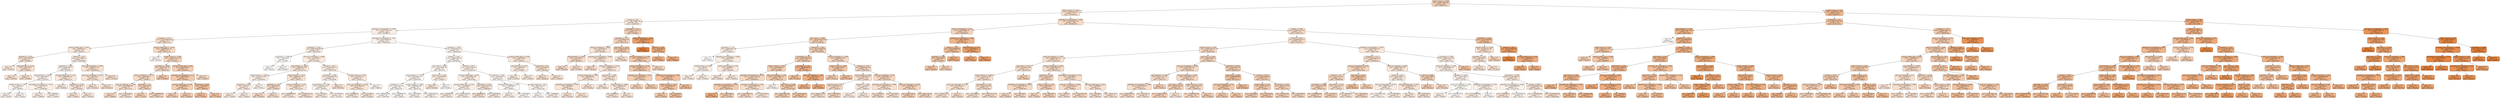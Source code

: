 digraph Tree {
node [shape=box, style="filled, rounded", color="black", fontname=helvetica] ;
edge [fontname=helvetica] ;
0 [label="median_income <= 0.444\nmse = 7648355089.636\nsamples = 787\nvalue = 209645.371", fillcolor="#f6d4bc"] ;
1 [label="median_income <= -0.712\nmse = 3742567915.001\nsamples = 577\nvalue = 175309.534", fillcolor="#f8decb"] ;
0 -> 1 [labeldistance=2.5, labelangle=45, headlabel="True"] ;
2 [label="latitude <= 1.04\nmse = 3293761699.166\nsamples = 181\nvalue = 133629.287", fillcolor="#fbeade"] ;
1 -> 2 ;
3 [label="population_per_household <= -0.082\nmse = 1520753873.438\nsamples = 160\nvalue = 121888.75", fillcolor="#fbede3"] ;
2 -> 3 ;
4 [label="longitude <= -1.34\nmse = 2110792892.562\nsamples = 33\nvalue = 168127.273", fillcolor="#f9e0ce"] ;
3 -> 4 ;
5 [label="housing_median_age <= -0.011\nmse = 634475625.0\nsamples = 16\nvalue = 140275.0", fillcolor="#fae8db"] ;
4 -> 5 ;
6 [label="longitude <= -1.355\nmse = 132937600.0\nsamples = 5\nvalue = 159380.0", fillcolor="#f9e3d2"] ;
5 -> 6 ;
7 [label="mse = 0.0\nsamples = 1\nvalue = 137500.0", fillcolor="#fae9dc"] ;
6 -> 7 ;
8 [label="total_bedrooms <= -0.274\nmse = 16567500.0\nsamples = 4\nvalue = 164850.0", fillcolor="#f9e1d0"] ;
6 -> 8 ;
9 [label="mse = 0.0\nsamples = 3\nvalue = 162500.0", fillcolor="#f9e2d1"] ;
8 -> 9 ;
10 [label="mse = 0.0\nsamples = 1\nvalue = 171900.0", fillcolor="#f8dfcd"] ;
8 -> 10 ;
11 [label="latitude <= 1.035\nmse = 621124462.81\nsamples = 11\nvalue = 131590.909", fillcolor="#fbeadf"] ;
5 -> 11 ;
12 [label="longitude <= -1.345\nmse = 342003593.75\nsamples = 8\nvalue = 120012.5", fillcolor="#fbeee4"] ;
11 -> 12 ;
13 [label="total_bedrooms <= -0.479\nmse = 90205600.0\nsamples = 5\nvalue = 107520.0", fillcolor="#fcf1ea"] ;
12 -> 13 ;
14 [label="median_income <= -1.455\nmse = 1000000.0\nsamples = 2\nvalue = 96200.0", fillcolor="#fdf5ef"] ;
13 -> 14 ;
15 [label="mse = 0.0\nsamples = 1\nvalue = 95200.0", fillcolor="#fdf5ef"] ;
14 -> 15 ;
16 [label="mse = 0.0\nsamples = 1\nvalue = 97200.0", fillcolor="#fdf4ee"] ;
14 -> 16 ;
17 [label="population_per_household <= -0.126\nmse = 7295555.556\nsamples = 3\nvalue = 115066.667", fillcolor="#fcefe6"] ;
13 -> 17 ;
18 [label="mse = 0.0\nsamples = 1\nvalue = 118800.0", fillcolor="#fceee5"] ;
17 -> 18 ;
19 [label="mse = 490000.0\nsamples = 2\nvalue = 113200.0", fillcolor="#fcf0e7"] ;
17 -> 19 ;
20 [label="housing_median_age <= 1.141\nmse = 68055555.556\nsamples = 3\nvalue = 140833.333", fillcolor="#fae8db"] ;
12 -> 20 ;
21 [label="mse = 0.0\nsamples = 1\nvalue = 130000.0", fillcolor="#fbebe0"] ;
20 -> 21 ;
22 [label="population <= -0.758\nmse = 14062500.0\nsamples = 2\nvalue = 146250.0", fillcolor="#fae6d8"] ;
20 -> 22 ;
23 [label="mse = 0.0\nsamples = 1\nvalue = 150000.0", fillcolor="#fae5d7"] ;
22 -> 23 ;
24 [label="mse = 0.0\nsamples = 1\nvalue = 142500.0", fillcolor="#fae7da"] ;
22 -> 24 ;
25 [label="rooms_per_household <= -0.046\nmse = 54642222.222\nsamples = 3\nvalue = 162466.667", fillcolor="#f9e2d1"] ;
11 -> 25 ;
26 [label="rooms_per_household <= -0.513\nmse = 3422500.0\nsamples = 2\nvalue = 157350.0", fillcolor="#f9e3d3"] ;
25 -> 26 ;
27 [label="mse = 0.0\nsamples = 1\nvalue = 155500.0", fillcolor="#f9e4d4"] ;
26 -> 27 ;
28 [label="mse = 0.0\nsamples = 1\nvalue = 159200.0", fillcolor="#f9e3d2"] ;
26 -> 28 ;
29 [label="mse = 0.0\nsamples = 1\nvalue = 172700.0", fillcolor="#f8dfcc"] ;
25 -> 29 ;
30 [label="housing_median_age <= -0.725\nmse = 2082982422.145\nsamples = 17\nvalue = 194341.176", fillcolor="#f7d9c3"] ;
4 -> 30 ;
31 [label="mse = 0.0\nsamples = 1\nvalue = 83300.0", fillcolor="#fef8f5"] ;
30 -> 31 ;
32 [label="median_income <= -0.768\nmse = 1394370273.438\nsamples = 16\nvalue = 201281.25", fillcolor="#f7d7bf"] ;
30 -> 32 ;
33 [label="population <= -0.069\nmse = 829995041.322\nsamples = 11\nvalue = 185436.364", fillcolor="#f8dbc7"] ;
32 -> 33 ;
34 [label="rooms_per_bedroom <= -0.711\nmse = 454463600.0\nsamples = 10\nvalue = 178980.0", fillcolor="#f8ddc9"] ;
33 -> 34 ;
35 [label="rooms_per_bedroom <= -1.783\nmse = 252218888.889\nsamples = 6\nvalue = 165733.333", fillcolor="#f9e1cf"] ;
34 -> 35 ;
36 [label="mse = 0.0\nsamples = 1\nvalue = 193800.0", fillcolor="#f7d9c3"] ;
35 -> 36 ;
37 [label="mse = 113605600.0\nsamples = 5\nvalue = 160120.0", fillcolor="#f9e2d2"] ;
35 -> 37 ;
38 [label="longitude <= -1.31\nmse = 99802500.0\nsamples = 4\nvalue = 198850.0", fillcolor="#f7d7c1"] ;
34 -> 38 ;
39 [label="mse = 0.0\nsamples = 1\nvalue = 211500.0", fillcolor="#f6d4bb"] ;
38 -> 39 ;
40 [label="mse = 61948888.889\nsamples = 3\nvalue = 194633.333", fillcolor="#f7d8c2"] ;
38 -> 40 ;
41 [label="mse = 0.0\nsamples = 1\nvalue = 250000.0", fillcolor="#f4c9aa"] ;
33 -> 41 ;
42 [label="housing_median_age <= 0.982\nmse = 868530400.0\nsamples = 5\nvalue = 236140.0", fillcolor="#f5cdb0"] ;
32 -> 42 ;
43 [label="population_per_household <= -0.13\nmse = 446082500.0\nsamples = 4\nvalue = 247450.0", fillcolor="#f4c9ab"] ;
42 -> 43 ;
44 [label="housing_median_age <= 0.387\nmse = 100000000.0\nsamples = 2\nvalue = 228500.0", fillcolor="#f5cfb3"] ;
43 -> 44 ;
45 [label="mse = 0.0\nsamples = 1\nvalue = 218500.0", fillcolor="#f6d2b8"] ;
44 -> 45 ;
46 [label="mse = 0.0\nsamples = 1\nvalue = 238500.0", fillcolor="#f4ccaf"] ;
44 -> 46 ;
47 [label="households <= 0.508\nmse = 73960000.0\nsamples = 2\nvalue = 266400.0", fillcolor="#f3c4a2"] ;
43 -> 47 ;
48 [label="mse = 0.0\nsamples = 1\nvalue = 275000.0", fillcolor="#f2c19e"] ;
47 -> 48 ;
49 [label="mse = 0.0\nsamples = 1\nvalue = 257800.0", fillcolor="#f3c6a6"] ;
47 -> 49 ;
50 [label="mse = 0.0\nsamples = 1\nvalue = 190900.0", fillcolor="#f7dac4"] ;
42 -> 50 ;
51 [label="population_per_household <= -0.04\nmse = 667539246.078\nsamples = 127\nvalue = 109874.016", fillcolor="#fcf1e9"] ;
3 -> 51 ;
52 [label="longitude <= -1.355\nmse = 840579108.997\nsamples = 34\nvalue = 129102.941", fillcolor="#fbebe0"] ;
51 -> 52 ;
53 [label="households <= -0.863\nmse = 71402500.0\nsamples = 2\nvalue = 75950.0", fillcolor="#fefaf8"] ;
52 -> 53 ;
54 [label="mse = 0.0\nsamples = 1\nvalue = 67500.0", fillcolor="#fffdfc"] ;
53 -> 54 ;
55 [label="mse = 0.0\nsamples = 1\nvalue = 84400.0", fillcolor="#fef8f4"] ;
53 -> 55 ;
56 [label="rooms_per_household <= -0.468\nmse = 701039375.0\nsamples = 32\nvalue = 132425.0", fillcolor="#fbeade"] ;
52 -> 56 ;
57 [label="total_bedrooms <= -0.827\nmse = 592943801.653\nsamples = 11\nvalue = 147372.727", fillcolor="#fae6d8"] ;
56 -> 57 ;
58 [label="median_income <= -0.944\nmse = 182195555.556\nsamples = 3\nvalue = 116266.667", fillcolor="#fcefe6"] ;
57 -> 58 ;
59 [label="population <= -0.953\nmse = 640000.0\nsamples = 2\nvalue = 125800.0", fillcolor="#fbece1"] ;
58 -> 59 ;
60 [label="mse = 0.0\nsamples = 1\nvalue = 125000.0", fillcolor="#fbece2"] ;
59 -> 60 ;
61 [label="mse = 0.0\nsamples = 1\nvalue = 126600.0", fillcolor="#fbece1"] ;
59 -> 61 ;
62 [label="mse = 0.0\nsamples = 1\nvalue = 97200.0", fillcolor="#fdf4ee"] ;
58 -> 62 ;
63 [label="median_income <= -1.179\nmse = 248062343.75\nsamples = 8\nvalue = 159037.5", fillcolor="#f9e3d2"] ;
57 -> 63 ;
64 [label="longitude <= -1.34\nmse = 64802500.0\nsamples = 2\nvalue = 179450.0", fillcolor="#f8ddc9"] ;
63 -> 64 ;
65 [label="mse = 0.0\nsamples = 1\nvalue = 187500.0", fillcolor="#f7dac6"] ;
64 -> 65 ;
66 [label="mse = 0.0\nsamples = 1\nvalue = 171400.0", fillcolor="#f8dfcd"] ;
64 -> 66 ;
67 [label="rooms_per_bedroom <= -0.87\nmse = 123962222.222\nsamples = 6\nvalue = 152233.333", fillcolor="#fae5d5"] ;
63 -> 67 ;
68 [label="mse = 38886666.667\nsamples = 3\nvalue = 143100.0", fillcolor="#fae7da"] ;
67 -> 68 ;
69 [label="mse = 42202222.222\nsamples = 3\nvalue = 161366.667", fillcolor="#f9e2d1"] ;
67 -> 69 ;
70 [label="latitude <= 1.035\nmse = 579318548.753\nsamples = 21\nvalue = 124595.238", fillcolor="#fbede2"] ;
56 -> 70 ;
71 [label="longitude <= -1.285\nmse = 435600946.746\nsamples = 13\nvalue = 114453.846", fillcolor="#fcefe6"] ;
70 -> 71 ;
72 [label="total_bedrooms <= -0.788\nmse = 219780833.333\nsamples = 12\nvalue = 110050.0", fillcolor="#fcf1e8"] ;
71 -> 72 ;
73 [label="mse = 122500.0\nsamples = 2\nvalue = 131650.0", fillcolor="#fbeadf"] ;
72 -> 73 ;
74 [label="mse = 151738100.0\nsamples = 10\nvalue = 105730.0", fillcolor="#fcf2ea"] ;
72 -> 74 ;
75 [label="mse = 0.0\nsamples = 1\nvalue = 167300.0", fillcolor="#f9e0cf"] ;
71 -> 75 ;
76 [label="median_income <= -0.795\nmse = 374149375.0\nsamples = 8\nvalue = 141075.0", fillcolor="#fae8db"] ;
70 -> 76 ;
77 [label="rooms_per_household <= -0.394\nmse = 62713469.388\nsamples = 7\nvalue = 147828.571", fillcolor="#fae6d7"] ;
76 -> 77 ;
78 [label="mse = 22090000.0\nsamples = 2\nvalue = 137600.0", fillcolor="#fae9dc"] ;
77 -> 78 ;
79 [label="mse = 20373600.0\nsamples = 5\nvalue = 151920.0", fillcolor="#fae5d6"] ;
77 -> 79 ;
80 [label="mse = 0.0\nsamples = 1\nvalue = 93800.0", fillcolor="#fdf5f0"] ;
76 -> 80 ;
81 [label="longitude <= -1.282\nmse = 419679454.272\nsamples = 93\nvalue = 102844.086", fillcolor="#fcf3ec"] ;
51 -> 81 ;
82 [label="latitude <= 1.003\nmse = 329809748.769\nsamples = 89\nvalue = 100762.921", fillcolor="#fdf3ed"] ;
81 -> 82 ;
83 [label="total_rooms <= 0.058\nmse = 150120298.778\nsamples = 47\nvalue = 91427.66", fillcolor="#fdf6f1"] ;
82 -> 83 ;
84 [label="total_bedrooms <= -0.524\nmse = 62256869.136\nsamples = 45\nvalue = 90204.444", fillcolor="#fdf6f1"] ;
83 -> 84 ;
85 [label="longitude <= -1.3\nmse = 57542544.379\nsamples = 26\nvalue = 86976.923", fillcolor="#fdf7f3"] ;
84 -> 85 ;
86 [label="mse = 38969413.58\nsamples = 18\nvalue = 83994.444", fillcolor="#fef8f4"] ;
85 -> 86 ;
87 [label="mse = 34286093.75\nsamples = 8\nvalue = 93687.5", fillcolor="#fdf5f0"] ;
85 -> 87 ;
88 [label="median_income <= -0.958\nmse = 34946925.208\nsamples = 19\nvalue = 94621.053", fillcolor="#fdf5ef"] ;
84 -> 88 ;
89 [label="mse = 23022500.0\nsamples = 10\nvalue = 90850.0", fillcolor="#fdf6f1"] ;
88 -> 89 ;
90 [label="mse = 14838765.432\nsamples = 9\nvalue = 98811.111", fillcolor="#fdf4ee"] ;
88 -> 90 ;
91 [label="total_rooms <= 0.362\nmse = 1335902500.0\nsamples = 2\nvalue = 118950.0", fillcolor="#fceee4"] ;
83 -> 91 ;
92 [label="mse = 0.0\nsamples = 1\nvalue = 155500.0", fillcolor="#f9e4d4"] ;
91 -> 92 ;
93 [label="mse = 0.0\nsamples = 1\nvalue = 82400.0", fillcolor="#fef9f5"] ;
91 -> 93 ;
94 [label="latitude <= 1.017\nmse = 324237528.345\nsamples = 42\nvalue = 111209.524", fillcolor="#fcf0e8"] ;
82 -> 94 ;
95 [label="housing_median_age <= 1.816\nmse = 243729408.284\nsamples = 26\nvalue = 119253.846", fillcolor="#fbeee4"] ;
94 -> 95 ;
96 [label="housing_median_age <= 0.744\nmse = 111284100.0\nsamples = 20\nvalue = 113370.0", fillcolor="#fcf0e7"] ;
95 -> 96 ;
97 [label="mse = 32006875.0\nsamples = 4\nvalue = 124225.0", fillcolor="#fbede2"] ;
96 -> 97 ;
98 [label="mse = 94281210.938\nsamples = 16\nvalue = 110656.25", fillcolor="#fcf0e8"] ;
96 -> 98 ;
99 [label="population <= -0.472\nmse = 185152222.222\nsamples = 6\nvalue = 138866.667", fillcolor="#fae8dc"] ;
95 -> 99 ;
100 [label="mse = 60840000.0\nsamples = 2\nvalue = 154700.0", fillcolor="#f9e4d4"] ;
99 -> 100 ;
101 [label="mse = 59287500.0\nsamples = 4\nvalue = 130950.0", fillcolor="#fbebdf"] ;
99 -> 101 ;
102 [label="longitude <= -1.355\nmse = 179029843.75\nsamples = 16\nvalue = 98137.5", fillcolor="#fdf4ee"] ;
94 -> 102 ;
103 [label="housing_median_age <= -0.328\nmse = 177844000.0\nsamples = 5\nvalue = 86900.0", fillcolor="#fdf7f3"] ;
102 -> 103 ;
104 [label="mse = 0.0\nsamples = 1\nvalue = 112500.0", fillcolor="#fcf0e7"] ;
103 -> 104 ;
105 [label="mse = 17505000.0\nsamples = 4\nvalue = 80500.0", fillcolor="#fef9f6"] ;
103 -> 105 ;
106 [label="median_income <= -1.531\nmse = 96077024.793\nsamples = 11\nvalue = 103245.455", fillcolor="#fcf3ec"] ;
102 -> 106 ;
107 [label="mse = 0.0\nsamples = 1\nvalue = 85300.0", fillcolor="#fef8f4"] ;
106 -> 107 ;
108 [label="mse = 70260400.0\nsamples = 10\nvalue = 105040.0", fillcolor="#fcf2eb"] ;
106 -> 108 ;
109 [label="housing_median_age <= -0.169\nmse = 178672500.0\nsamples = 4\nvalue = 149150.0", fillcolor="#fae5d7"] ;
81 -> 109 ;
110 [label="total_bedrooms <= 0.554\nmse = 1690000.0\nsamples = 2\nvalue = 136200.0", fillcolor="#fae9dd"] ;
109 -> 110 ;
111 [label="mse = 0.0\nsamples = 1\nvalue = 137500.0", fillcolor="#fae9dc"] ;
110 -> 111 ;
112 [label="mse = 0.0\nsamples = 1\nvalue = 134900.0", fillcolor="#fbeadd"] ;
110 -> 112 ;
113 [label="longitude <= -1.25\nmse = 20250000.0\nsamples = 2\nvalue = 162100.0", fillcolor="#f9e2d1"] ;
109 -> 113 ;
114 [label="mse = 0.0\nsamples = 1\nvalue = 166600.0", fillcolor="#f9e0cf"] ;
113 -> 114 ;
115 [label="mse = 0.0\nsamples = 1\nvalue = 157600.0", fillcolor="#f9e3d3"] ;
113 -> 115 ;
116 [label="longitude <= -1.34\nmse = 7750572677.143\nsamples = 21\nvalue = 223081.0", fillcolor="#f5d0b6"] ;
2 -> 116 ;
117 [label="longitude <= -1.35\nmse = 2341968672.84\nsamples = 18\nvalue = 194327.778", fillcolor="#f7d9c3"] ;
116 -> 117 ;
118 [label="rooms_per_bedroom <= -0.959\nmse = 250544000.0\nsamples = 10\nvalue = 158500.0", fillcolor="#f9e3d3"] ;
117 -> 118 ;
119 [label="total_bedrooms <= -0.453\nmse = 47610000.0\nsamples = 2\nvalue = 180600.0", fillcolor="#f8dcc9"] ;
118 -> 119 ;
120 [label="mse = 0.0\nsamples = 1\nvalue = 187500.0", fillcolor="#f7dac6"] ;
119 -> 120 ;
121 [label="mse = 0.0\nsamples = 1\nvalue = 173700.0", fillcolor="#f8decc"] ;
119 -> 121 ;
122 [label="population_per_household <= -0.099\nmse = 148649375.0\nsamples = 8\nvalue = 152975.0", fillcolor="#fae4d5"] ;
118 -> 122 ;
123 [label="mse = 0.0\nsamples = 1\nvalue = 182300.0", fillcolor="#f8dcc8"] ;
122 -> 123 ;
124 [label="rooms_per_bedroom <= -0.716\nmse = 29484081.633\nsamples = 7\nvalue = 148785.714", fillcolor="#fae6d7"] ;
122 -> 124 ;
125 [label="housing_median_age <= 1.776\nmse = 6906666.667\nsamples = 3\nvalue = 153500.0", fillcolor="#f9e4d5"] ;
124 -> 125 ;
126 [label="population_per_household <= -0.077\nmse = 1690000.0\nsamples = 2\nvalue = 151800.0", fillcolor="#fae5d6"] ;
125 -> 126 ;
127 [label="mse = 0.0\nsamples = 1\nvalue = 153100.0", fillcolor="#f9e4d5"] ;
126 -> 127 ;
128 [label="mse = 0.0\nsamples = 1\nvalue = 150500.0", fillcolor="#fae5d6"] ;
126 -> 128 ;
129 [label="mse = 0.0\nsamples = 1\nvalue = 156900.0", fillcolor="#f9e3d3"] ;
125 -> 129 ;
130 [label="population <= -1.065\nmse = 17247500.0\nsamples = 4\nvalue = 145250.0", fillcolor="#fae7d9"] ;
124 -> 130 ;
131 [label="mse = 0.0\nsamples = 1\nvalue = 138800.0", fillcolor="#fae8dc"] ;
130 -> 131 ;
132 [label="median_income <= -0.882\nmse = 4506666.667\nsamples = 3\nvalue = 147400.0", fillcolor="#fae6d8"] ;
130 -> 132 ;
133 [label="mse = 1690000.0\nsamples = 2\nvalue = 148700.0", fillcolor="#fae6d7"] ;
132 -> 133 ;
134 [label="mse = 0.0\nsamples = 1\nvalue = 144800.0", fillcolor="#fae7d9"] ;
132 -> 134 ;
135 [label="total_rooms <= -0.623\nmse = 1346041093.75\nsamples = 8\nvalue = 239112.5", fillcolor="#f4ccae"] ;
117 -> 135 ;
136 [label="mse = 0.0\nsamples = 1\nvalue = 175000.0", fillcolor="#f8decb"] ;
135 -> 136 ;
137 [label="rooms_per_bedroom <= -1.142\nmse = 867244897.959\nsamples = 7\nvalue = 248271.429", fillcolor="#f4c9aa"] ;
135 -> 137 ;
138 [label="rooms_per_bedroom <= -1.752\nmse = 524284722.222\nsamples = 6\nvalue = 256616.667", fillcolor="#f3c7a7"] ;
137 -> 138 ;
139 [label="population_per_household <= -0.127\nmse = 156250000.0\nsamples = 2\nvalue = 229200.0", fillcolor="#f5cfb3"] ;
138 -> 139 ;
140 [label="mse = 0.0\nsamples = 1\nvalue = 216700.0", fillcolor="#f6d2b8"] ;
139 -> 140 ;
141 [label="mse = 0.0\nsamples = 1\nvalue = 241700.0", fillcolor="#f4cbad"] ;
139 -> 141 ;
142 [label="population_per_household <= -0.085\nmse = 144546875.0\nsamples = 4\nvalue = 270325.0", fillcolor="#f3c3a0"] ;
138 -> 142 ;
143 [label="median_income <= -1.141\nmse = 61626666.667\nsamples = 3\nvalue = 264600.0", fillcolor="#f3c4a3"] ;
142 -> 143 ;
144 [label="mse = 0.0\nsamples = 1\nvalue = 253600.0", fillcolor="#f4c8a8"] ;
143 -> 144 ;
145 [label="mse = 1690000.0\nsamples = 2\nvalue = 270100.0", fillcolor="#f3c3a0"] ;
143 -> 145 ;
146 [label="mse = 0.0\nsamples = 1\nvalue = 287500.0", fillcolor="#f2be99"] ;
142 -> 146 ;
147 [label="mse = 0.0\nsamples = 1\nvalue = 198200.0", fillcolor="#f7d7c1"] ;
137 -> 147 ;
148 [label="rooms_per_bedroom <= -2.036\nmse = 5478789600.222\nsamples = 3\nvalue = 395600.333", fillcolor="#eb9f68"] ;
116 -> 148 ;
149 [label="mse = 0.0\nsamples = 1\nvalue = 500001.0", fillcolor="#e58139"] ;
148 -> 149 ;
150 [label="latitude <= 1.045\nmse = 43560000.0\nsamples = 2\nvalue = 343400.0", fillcolor="#eeae7f"] ;
148 -> 150 ;
151 [label="mse = 0.0\nsamples = 1\nvalue = 336800.0", fillcolor="#efb082"] ;
150 -> 151 ;
152 [label="mse = 0.0\nsamples = 1\nvalue = 350000.0", fillcolor="#eeac7d"] ;
150 -> 152 ;
153 [label="population_per_household <= -0.059\nmse = 2790727493.814\nsamples = 396\nvalue = 194360.354", fillcolor="#f7d9c3"] ;
1 -> 153 ;
154 [label="rooms_per_household <= 0.236\nmse = 2455368969.133\nsamples = 179\nvalue = 216094.972", fillcolor="#f6d2b9"] ;
153 -> 154 ;
155 [label="total_rooms <= -0.898\nmse = 2061459618.179\nsamples = 174\nvalue = 213080.46", fillcolor="#f6d3ba"] ;
154 -> 155 ;
156 [label="population <= -1.12\nmse = 909904000.0\nsamples = 5\nvalue = 116800.0", fillcolor="#fcefe5"] ;
155 -> 156 ;
157 [label="mse = 0.0\nsamples = 1\nvalue = 60000.0", fillcolor="#ffffff"] ;
156 -> 157 ;
158 [label="population_per_household <= -0.085\nmse = 129180000.0\nsamples = 4\nvalue = 131000.0", fillcolor="#fbebdf"] ;
156 -> 158 ;
159 [label="median_income <= -0.598\nmse = 90000.0\nsamples = 2\nvalue = 119700.0", fillcolor="#fbeee4"] ;
158 -> 159 ;
160 [label="mse = 0.0\nsamples = 1\nvalue = 120000.0", fillcolor="#fbeee4"] ;
159 -> 160 ;
161 [label="mse = 0.0\nsamples = 1\nvalue = 119400.0", fillcolor="#fbeee4"] ;
159 -> 161 ;
162 [label="housing_median_age <= 1.776\nmse = 2890000.0\nsamples = 2\nvalue = 142300.0", fillcolor="#fae7da"] ;
158 -> 162 ;
163 [label="mse = 0.0\nsamples = 1\nvalue = 140600.0", fillcolor="#fae8db"] ;
162 -> 163 ;
164 [label="mse = 0.0\nsamples = 1\nvalue = 144000.0", fillcolor="#fae7d9"] ;
162 -> 164 ;
165 [label="longitude <= -1.305\nmse = 1813156969.994\nsamples = 169\nvalue = 215928.994", fillcolor="#f6d2b9"] ;
155 -> 165 ;
166 [label="households <= 2.35\nmse = 1944548803.846\nsamples = 103\nvalue = 228860.194", fillcolor="#f5cfb3"] ;
165 -> 166 ;
167 [label="median_income <= -0.502\nmse = 1704909584.0\nsamples = 100\nvalue = 226096.0", fillcolor="#f5cfb4"] ;
166 -> 167 ;
168 [label="population_per_household <= -0.109\nmse = 2316001734.694\nsamples = 28\nvalue = 200942.857", fillcolor="#f7d7c0"] ;
167 -> 168 ;
169 [label="population_per_household <= -0.141\nmse = 1940334214.876\nsamples = 11\nvalue = 238418.182", fillcolor="#f4ccaf"] ;
168 -> 169 ;
170 [label="mse = 0.0\nsamples = 1\nvalue = 350000.0", fillcolor="#eeac7d"] ;
169 -> 170 ;
171 [label="mse = 764812400.0\nsamples = 10\nvalue = 227260.0", fillcolor="#f5cfb4"] ;
169 -> 171 ;
172 [label="population_per_household <= -0.07\nmse = 1062349965.398\nsamples = 17\nvalue = 176694.118", fillcolor="#f8deca"] ;
168 -> 172 ;
173 [label="mse = 655870208.333\nsamples = 12\nvalue = 189725.0", fillcolor="#f7dac5"] ;
172 -> 173 ;
174 [label="mse = 652301600.0\nsamples = 5\nvalue = 145420.0", fillcolor="#fae7d9"] ;
172 -> 174 ;
175 [label="rooms_per_bedroom <= -1.49\nmse = 1125537006.173\nsamples = 72\nvalue = 235877.778", fillcolor="#f5cdb0"] ;
167 -> 175 ;
176 [label="mse = 0.0\nsamples = 1\nvalue = 100000.0", fillcolor="#fdf4ed"] ;
175 -> 176 ;
177 [label="total_rooms <= -0.286\nmse = 877688097.6\nsamples = 71\nvalue = 237791.549", fillcolor="#f4ccaf"] ;
175 -> 177 ;
178 [label="mse = 884237955.556\nsamples = 30\nvalue = 222993.333", fillcolor="#f5d0b6"] ;
177 -> 178 ;
179 [label="mse = 595416204.64\nsamples = 41\nvalue = 248619.512", fillcolor="#f4c9aa"] ;
177 -> 179 ;
180 [label="population <= 1.06\nmse = 1188086666.667\nsamples = 3\nvalue = 321000.0", fillcolor="#f0b48a"] ;
166 -> 180 ;
181 [label="mse = 0.0\nsamples = 1\nvalue = 273400.0", fillcolor="#f2c29f"] ;
180 -> 181 ;
182 [label="rooms_per_bedroom <= -1.048\nmse = 82810000.0\nsamples = 2\nvalue = 344800.0", fillcolor="#eead7f"] ;
180 -> 182 ;
183 [label="mse = 0.0\nsamples = 1\nvalue = 335700.0", fillcolor="#efb083"] ;
182 -> 183 ;
184 [label="mse = 0.0\nsamples = 1\nvalue = 353900.0", fillcolor="#eeab7b"] ;
182 -> 184 ;
185 [label="rooms_per_bedroom <= -1.446\nmse = 939894921.947\nsamples = 66\nvalue = 195748.485", fillcolor="#f7d8c2"] ;
165 -> 185 ;
186 [label="median_income <= -0.388\nmse = 285610000.0\nsamples = 2\nvalue = 254400.0", fillcolor="#f4c7a8"] ;
185 -> 186 ;
187 [label="mse = 0.0\nsamples = 1\nvalue = 237500.0", fillcolor="#f5ccaf"] ;
186 -> 187 ;
188 [label="mse = 0.0\nsamples = 1\nvalue = 271300.0", fillcolor="#f3c2a0"] ;
186 -> 188 ;
189 [label="longitude <= -1.29\nmse = 849481943.359\nsamples = 64\nvalue = 193915.625", fillcolor="#f7d9c3"] ;
185 -> 189 ;
190 [label="total_bedrooms <= 0.069\nmse = 478976000.0\nsamples = 10\nvalue = 172100.0", fillcolor="#f8dfcd"] ;
189 -> 190 ;
191 [label="median_income <= 0.0\nmse = 200139375.0\nsamples = 8\nvalue = 181025.0", fillcolor="#f8dcc9"] ;
190 -> 191 ;
192 [label="mse = 69664722.222\nsamples = 6\nvalue = 174083.333", fillcolor="#f8decc"] ;
191 -> 192 ;
193 [label="mse = 13322500.0\nsamples = 2\nvalue = 201850.0", fillcolor="#f7d6bf"] ;
191 -> 193 ;
194 [label="longitude <= -1.295\nmse = 1210000.0\nsamples = 2\nvalue = 136400.0", fillcolor="#fae9dd"] ;
190 -> 194 ;
195 [label="mse = 0.0\nsamples = 1\nvalue = 135300.0", fillcolor="#fbe9dd"] ;
194 -> 195 ;
196 [label="mse = 0.0\nsamples = 1\nvalue = 137500.0", fillcolor="#fae9dc"] ;
194 -> 196 ;
197 [label="rooms_per_household <= -0.56\nmse = 813639506.173\nsamples = 54\nvalue = 197955.556", fillcolor="#f7d7c1"] ;
189 -> 197 ;
198 [label="population_per_household <= -0.099\nmse = 104624722.222\nsamples = 6\nvalue = 167016.667", fillcolor="#f9e0cf"] ;
197 -> 198 ;
199 [label="mse = 2722500.0\nsamples = 2\nvalue = 180050.0", fillcolor="#f8ddc9"] ;
198 -> 199 ;
200 [label="mse = 28175000.0\nsamples = 4\nvalue = 160500.0", fillcolor="#f9e2d2"] ;
198 -> 200 ;
201 [label="rooms_per_household <= -0.468\nmse = 767658016.493\nsamples = 48\nvalue = 201822.917", fillcolor="#f7d6bf"] ;
197 -> 201 ;
202 [label="mse = 962257500.0\nsamples = 8\nvalue = 224600.0", fillcolor="#f5d0b5"] ;
201 -> 202 ;
203 [label="mse = 604227193.75\nsamples = 40\nvalue = 197267.5", fillcolor="#f7d8c1"] ;
201 -> 203 ;
204 [label="population_per_household <= -0.066\nmse = 4842112000.0\nsamples = 5\nvalue = 321000.0", fillcolor="#f0b48a"] ;
154 -> 204 ;
205 [label="latitude <= 1.026\nmse = 2595448888.889\nsamples = 3\nvalue = 274866.667", fillcolor="#f2c19e"] ;
204 -> 205 ;
206 [label="longitude <= -1.297\nmse = 492840000.0\nsamples = 2\nvalue = 241200.0", fillcolor="#f4cbad"] ;
205 -> 206 ;
207 [label="mse = 0.0\nsamples = 1\nvalue = 263400.0", fillcolor="#f3c5a3"] ;
206 -> 207 ;
208 [label="mse = 0.0\nsamples = 1\nvalue = 219000.0", fillcolor="#f6d1b7"] ;
206 -> 208 ;
209 [label="mse = 0.0\nsamples = 1\nvalue = 342200.0", fillcolor="#eeae80"] ;
205 -> 209 ;
210 [label="OneHot_encoder_4 <= 0.5\nmse = 231040000.0\nsamples = 2\nvalue = 390200.0", fillcolor="#eba06a"] ;
204 -> 210 ;
211 [label="mse = 0.0\nsamples = 1\nvalue = 375000.0", fillcolor="#eca571"] ;
210 -> 211 ;
212 [label="mse = 0.0\nsamples = 1\nvalue = 405400.0", fillcolor="#eb9c64"] ;
210 -> 212 ;
213 [label="latitude <= 1.038\nmse = 2356256177.876\nsamples = 217\nvalue = 176431.797", fillcolor="#f8decb"] ;
153 -> 213 ;
214 [label="latitude <= 0.979\nmse = 1636661930.774\nsamples = 211\nvalue = 173250.711", fillcolor="#f8dfcc"] ;
213 -> 214 ;
215 [label="median_income <= -0.02\nmse = 761855749.374\nsamples = 137\nvalue = 187609.489", fillcolor="#f7dac6"] ;
214 -> 215 ;
216 [label="rooms_per_bedroom <= -0.252\nmse = 380584156.213\nsamples = 65\nvalue = 172972.308", fillcolor="#f8dfcc"] ;
215 -> 216 ;
217 [label="households <= 1.901\nmse = 347294872.169\nsamples = 37\nvalue = 165716.216", fillcolor="#f9e1cf"] ;
216 -> 217 ;
218 [label="median_income <= -0.429\nmse = 270316751.543\nsamples = 36\nvalue = 164186.111", fillcolor="#f9e1d0"] ;
217 -> 218 ;
219 [label="rooms_per_household <= -0.173\nmse = 91116094.675\nsamples = 13\nvalue = 154992.308", fillcolor="#f9e4d4"] ;
218 -> 219 ;
220 [label="mse = 27385833.333\nsamples = 12\nvalue = 152650.0", fillcolor="#fae4d5"] ;
219 -> 220 ;
221 [label="mse = 0.0\nsamples = 1\nvalue = 183100.0", fillcolor="#f8dcc8"] ;
219 -> 221 ;
222 [label="households <= -0.274\nmse = 296824914.934\nsamples = 23\nvalue = 169382.609", fillcolor="#f9e0ce"] ;
218 -> 222 ;
223 [label="mse = 121379600.0\nsamples = 10\nvalue = 158380.0", fillcolor="#f9e3d3"] ;
222 -> 223 ;
224 [label="mse = 267030177.515\nsamples = 13\nvalue = 177846.154", fillcolor="#f8ddca"] ;
222 -> 224 ;
225 [label="mse = 0.0\nsamples = 1\nvalue = 220800.0", fillcolor="#f5d1b7"] ;
217 -> 225 ;
226 [label="housing_median_age <= 0.387\nmse = 263061670.918\nsamples = 28\nvalue = 182560.714", fillcolor="#f8dcc8"] ;
216 -> 226 ;
227 [label="longitude <= -1.257\nmse = 119082500.0\nsamples = 8\nvalue = 199150.0", fillcolor="#f7d7c0"] ;
226 -> 227 ;
228 [label="population_per_household <= -0.034\nmse = 37295555.556\nsamples = 3\nvalue = 187966.667", fillcolor="#f7dac5"] ;
227 -> 228 ;
229 [label="mse = 0.0\nsamples = 1\nvalue = 195800.0", fillcolor="#f7d8c2"] ;
228 -> 229 ;
230 [label="mse = 9922500.0\nsamples = 2\nvalue = 184050.0", fillcolor="#f8dbc7"] ;
228 -> 230 ;
231 [label="median_income <= -0.247\nmse = 48090400.0\nsamples = 5\nvalue = 205860.0", fillcolor="#f6d5bd"] ;
227 -> 231 ;
232 [label="mse = 0.0\nsamples = 1\nvalue = 193200.0", fillcolor="#f7d9c3"] ;
231 -> 232 ;
233 [label="mse = 10026875.0\nsamples = 4\nvalue = 209025.0", fillcolor="#f6d4bc"] ;
231 -> 233 ;
234 [label="population_per_household <= 0.02\nmse = 166538875.0\nsamples = 20\nvalue = 175925.0", fillcolor="#f8decb"] ;
226 -> 234 ;
235 [label="rooms_per_household <= -0.246\nmse = 112144266.667\nsamples = 15\nvalue = 180980.0", fillcolor="#f8dcc9"] ;
234 -> 235 ;
236 [label="mse = 360000.0\nsamples = 2\nvalue = 160300.0", fillcolor="#f9e2d2"] ;
235 -> 236 ;
237 [label="mse = 53425443.787\nsamples = 13\nvalue = 184161.538", fillcolor="#f8dbc7"] ;
235 -> 237 ;
238 [label="housing_median_age <= 0.625\nmse = 23086400.0\nsamples = 5\nvalue = 160760.0", fillcolor="#f9e2d2"] ;
234 -> 238 ;
239 [label="mse = 2560000.0\nsamples = 2\nvalue = 166500.0", fillcolor="#f9e1cf"] ;
238 -> 239 ;
240 [label="mse = 162222.222\nsamples = 3\nvalue = 156933.333", fillcolor="#f9e3d3"] ;
238 -> 240 ;
241 [label="total_rooms <= 0.393\nmse = 738028748.071\nsamples = 72\nvalue = 200823.611", fillcolor="#f7d7c0"] ;
215 -> 241 ;
242 [label="rooms_per_household <= -0.083\nmse = 507187887.603\nsamples = 55\nvalue = 192858.182", fillcolor="#f7d9c3"] ;
241 -> 242 ;
243 [label="total_bedrooms <= 0.366\nmse = 254371111.111\nsamples = 18\nvalue = 178433.333", fillcolor="#f8ddca"] ;
242 -> 243 ;
244 [label="population_per_household <= 0.044\nmse = 147286782.007\nsamples = 17\nvalue = 175829.412", fillcolor="#f8decb"] ;
243 -> 244 ;
245 [label="mse = 109905917.16\nsamples = 13\nvalue = 179815.385", fillcolor="#f8ddc9"] ;
244 -> 245 ;
246 [label="mse = 49321875.0\nsamples = 4\nvalue = 162875.0", fillcolor="#f9e2d1"] ;
244 -> 246 ;
247 [label="mse = 0.0\nsamples = 1\nvalue = 222700.0", fillcolor="#f5d0b6"] ;
243 -> 247 ;
248 [label="housing_median_age <= 0.545\nmse = 479708327.246\nsamples = 37\nvalue = 199875.676", fillcolor="#f7d7c0"] ;
242 -> 248 ;
249 [label="total_rooms <= 0.347\nmse = 494004598.765\nsamples = 18\nvalue = 209361.111", fillcolor="#f6d4bc"] ;
248 -> 249 ;
250 [label="mse = 313822076.125\nsamples = 17\nvalue = 212770.588", fillcolor="#f6d3ba"] ;
249 -> 250 ;
251 [label="mse = 0.0\nsamples = 1\nvalue = 151400.0", fillcolor="#fae5d6"] ;
249 -> 251 ;
252 [label="median_income <= 0.372\nmse = 300174626.039\nsamples = 19\nvalue = 190889.474", fillcolor="#f7dac4"] ;
248 -> 252 ;
253 [label="mse = 219660895.062\nsamples = 18\nvalue = 188627.778", fillcolor="#f7dac5"] ;
252 -> 253 ;
254 [label="mse = 0.0\nsamples = 1\nvalue = 231600.0", fillcolor="#f5ceb2"] ;
252 -> 254 ;
255 [label="population <= 0.287\nmse = 615474671.28\nsamples = 17\nvalue = 226594.118", fillcolor="#f5cfb4"] ;
241 -> 255 ;
256 [label="total_rooms <= 0.445\nmse = 539948888.889\nsamples = 3\nvalue = 260733.333", fillcolor="#f3c6a5"] ;
255 -> 256 ;
257 [label="rooms_per_household <= 0.115\nmse = 19360000.0\nsamples = 2\nvalue = 244500.0", fillcolor="#f4caac"] ;
256 -> 257 ;
258 [label="mse = 0.0\nsamples = 1\nvalue = 240100.0", fillcolor="#f4cbae"] ;
257 -> 258 ;
259 [label="mse = 0.0\nsamples = 1\nvalue = 248900.0", fillcolor="#f4c9aa"] ;
257 -> 259 ;
260 [label="mse = 0.0\nsamples = 1\nvalue = 293200.0", fillcolor="#f1bc96"] ;
256 -> 260 ;
261 [label="latitude <= 0.916\nmse = 328394540.816\nsamples = 14\nvalue = 219278.571", fillcolor="#f6d1b7"] ;
255 -> 261 ;
262 [label="median_income <= 0.37\nmse = 82997142.857\nsamples = 7\nvalue = 232800.0", fillcolor="#f5ceb1"] ;
261 -> 262 ;
263 [label="mse = 41246400.0\nsamples = 5\nvalue = 228340.0", fillcolor="#f5cfb3"] ;
262 -> 263 ;
264 [label="mse = 13322500.0\nsamples = 2\nvalue = 243950.0", fillcolor="#f4caac"] ;
262 -> 264 ;
265 [label="households <= 0.585\nmse = 208133877.551\nsamples = 7\nvalue = 205757.143", fillcolor="#f6d5bd"] ;
261 -> 265 ;
266 [label="mse = 3375555.556\nsamples = 3\nvalue = 218766.667", fillcolor="#f6d2b8"] ;
265 -> 266 ;
267 [label="mse = 139565000.0\nsamples = 4\nvalue = 196000.0", fillcolor="#f7d8c2"] ;
265 -> 267 ;
268 [label="population_per_household <= -0.031\nmse = 2167870569.759\nsamples = 74\nvalue = 146667.568", fillcolor="#fae6d8"] ;
214 -> 268 ;
269 [label="longitude <= -1.31\nmse = 1759046254.459\nsamples = 29\nvalue = 174582.759", fillcolor="#f8decb"] ;
268 -> 269 ;
270 [label="rooms_per_household <= 0.038\nmse = 944771715.976\nsamples = 13\nvalue = 204753.846", fillcolor="#f6d6be"] ;
269 -> 270 ;
271 [label="latitude <= 1.01\nmse = 432115371.901\nsamples = 11\nvalue = 195490.909", fillcolor="#f7d8c2"] ;
270 -> 271 ;
272 [label="households <= -0.688\nmse = 102658367.347\nsamples = 7\nvalue = 206585.714", fillcolor="#f6d5bd"] ;
271 -> 272 ;
273 [label="mse = 24148888.889\nsamples = 3\nvalue = 196266.667", fillcolor="#f7d8c2"] ;
272 -> 273 ;
274 [label="mse = 21781875.0\nsamples = 4\nvalue = 214325.0", fillcolor="#f6d3ba"] ;
272 -> 274 ;
275 [label="total_rooms <= -0.278\nmse = 416271875.0\nsamples = 4\nvalue = 176075.0", fillcolor="#f8decb"] ;
271 -> 275 ;
276 [label="mse = 35402500.0\nsamples = 2\nvalue = 156950.0", fillcolor="#f9e3d3"] ;
275 -> 276 ;
277 [label="mse = 65610000.0\nsamples = 2\nvalue = 195200.0", fillcolor="#f7d8c2"] ;
275 -> 277 ;
278 [label="total_rooms <= -0.237\nmse = 696960000.0\nsamples = 2\nvalue = 255700.0", fillcolor="#f3c7a7"] ;
270 -> 278 ;
279 [label="mse = 0.0\nsamples = 1\nvalue = 282100.0", fillcolor="#f2bf9b"] ;
278 -> 279 ;
280 [label="mse = 0.0\nsamples = 1\nvalue = 229300.0", fillcolor="#f5cfb3"] ;
278 -> 280 ;
281 [label="rooms_per_bedroom <= 0.649\nmse = 1080093398.438\nsamples = 16\nvalue = 150068.75", fillcolor="#fae5d6"] ;
269 -> 281 ;
282 [label="latitude <= 1.003\nmse = 483673928.571\nsamples = 14\nvalue = 140750.0", fillcolor="#fae8db"] ;
281 -> 282 ;
283 [label="rooms_per_household <= -0.237\nmse = 268447343.75\nsamples = 8\nvalue = 127437.5", fillcolor="#fbece1"] ;
282 -> 283 ;
284 [label="mse = 142415555.556\nsamples = 3\nvalue = 110633.333", fillcolor="#fcf1e8"] ;
283 -> 284 ;
285 [label="mse = 72981600.0\nsamples = 5\nvalue = 137520.0", fillcolor="#fae9dc"] ;
283 -> 285 ;
286 [label="housing_median_age <= 1.657\nmse = 219283333.333\nsamples = 6\nvalue = 158500.0", fillcolor="#f9e3d3"] ;
282 -> 286 ;
287 [label="mse = 2500.0\nsamples = 2\nvalue = 140550.0", fillcolor="#fae8db"] ;
286 -> 287 ;
288 [label="mse = 87271875.0\nsamples = 4\nvalue = 167475.0", fillcolor="#f9e0cf"] ;
286 -> 288 ;
289 [label="latitude <= 0.986\nmse = 392040000.0\nsamples = 2\nvalue = 215300.0", fillcolor="#f6d3b9"] ;
281 -> 289 ;
290 [label="mse = 0.0\nsamples = 1\nvalue = 235100.0", fillcolor="#f5cdb0"] ;
289 -> 290 ;
291 [label="mse = 0.0\nsamples = 1\nvalue = 195500.0", fillcolor="#f7d8c2"] ;
289 -> 291 ;
292 [label="households <= 0.708\nmse = 1605514172.84\nsamples = 45\nvalue = 128677.778", fillcolor="#fbebe0"] ;
268 -> 292 ;
293 [label="rooms_per_bedroom <= -0.358\nmse = 1144348858.471\nsamples = 44\nvalue = 125352.273", fillcolor="#fbece2"] ;
292 -> 293 ;
294 [label="population <= -0.687\nmse = 532017500.0\nsamples = 24\nvalue = 110750.0", fillcolor="#fcf0e8"] ;
293 -> 294 ;
295 [label="rooms_per_household <= -0.62\nmse = 202341224.49\nsamples = 7\nvalue = 85785.714", fillcolor="#fdf8f3"] ;
294 -> 295 ;
296 [label="mse = 0.0\nsamples = 1\nvalue = 114800.0", fillcolor="#fcefe6"] ;
295 -> 296 ;
297 [label="mse = 72375833.333\nsamples = 6\nvalue = 80950.0", fillcolor="#fef9f6"] ;
295 -> 297 ;
298 [label="population_per_household <= 0.122\nmse = 305482076.125\nsamples = 17\nvalue = 121029.412", fillcolor="#fbeee4"] ;
294 -> 298 ;
299 [label="mse = 217102460.938\nsamples = 16\nvalue = 123543.75", fillcolor="#fbede2"] ;
298 -> 299 ;
300 [label="mse = 0.0\nsamples = 1\nvalue = 80800.0", fillcolor="#fef9f6"] ;
298 -> 300 ;
301 [label="population <= -0.768\nmse = 1316228875.0\nsamples = 20\nvalue = 142875.0", fillcolor="#fae7da"] ;
293 -> 301 ;
302 [label="population_per_household <= -0.026\nmse = 904788888.889\nsamples = 6\nvalue = 112133.333", fillcolor="#fcf0e8"] ;
301 -> 302 ;
303 [label="mse = 73102500.0\nsamples = 2\nvalue = 151450.0", fillcolor="#fae5d6"] ;
302 -> 303 ;
304 [label="mse = 161281875.0\nsamples = 4\nvalue = 92475.0", fillcolor="#fdf6f0"] ;
302 -> 304 ;
305 [label="latitude <= 0.993\nmse = 913958214.286\nsamples = 14\nvalue = 156050.0", fillcolor="#f9e3d4"] ;
301 -> 305 ;
306 [label="mse = 51428888.889\nsamples = 3\nvalue = 119233.333", fillcolor="#fbeee4"] ;
305 -> 306 ;
307 [label="mse = 678700826.446\nsamples = 11\nvalue = 166090.909", fillcolor="#f9e1cf"] ;
305 -> 307 ;
308 [label="mse = 0.0\nsamples = 1\nvalue = 275000.0", fillcolor="#f2c19e"] ;
292 -> 308 ;
309 [label="longitude <= -1.345\nmse = 14791630000.0\nsamples = 6\nvalue = 288300.0", fillcolor="#f2be98"] ;
213 -> 309 ;
310 [label="median_income <= -0.534\nmse = 451262222.222\nsamples = 3\nvalue = 176633.333", fillcolor="#f8decb"] ;
309 -> 310 ;
311 [label="population <= -0.21\nmse = 16810000.0\nsamples = 2\nvalue = 161800.0", fillcolor="#f9e2d1"] ;
310 -> 311 ;
312 [label="mse = 0.0\nsamples = 1\nvalue = 165900.0", fillcolor="#f9e1cf"] ;
311 -> 312 ;
313 [label="mse = 0.0\nsamples = 1\nvalue = 157700.0", fillcolor="#f9e3d3"] ;
311 -> 313 ;
314 [label="mse = 0.0\nsamples = 1\nvalue = 206300.0", fillcolor="#f6d5bd"] ;
310 -> 314 ;
315 [label="latitude <= 1.045\nmse = 4193108888.889\nsamples = 3\nvalue = 399966.667", fillcolor="#eb9e66"] ;
309 -> 315 ;
316 [label="mse = 0.0\nsamples = 1\nvalue = 489600.0", fillcolor="#e6843e"] ;
315 -> 316 ;
317 [label="housing_median_age <= 1.459\nmse = 264062500.0\nsamples = 2\nvalue = 355150.0", fillcolor="#eeaa7a"] ;
315 -> 317 ;
318 [label="mse = 0.0\nsamples = 1\nvalue = 371400.0", fillcolor="#eda673"] ;
317 -> 318 ;
319 [label="mse = 0.0\nsamples = 1\nvalue = 338900.0", fillcolor="#efaf81"] ;
317 -> 319 ;
320 [label="median_income <= 1.193\nmse = 6240290321.171\nsamples = 210\nvalue = 303987.171", fillcolor="#f1b991"] ;
0 -> 320 [labeldistance=2.5, labelangle=-45, headlabel="False"] ;
321 [label="longitude <= -1.31\nmse = 4180187434.964\nsamples = 124\nvalue = 267141.935", fillcolor="#f3c4a2"] ;
320 -> 321 ;
322 [label="total_bedrooms <= -1.178\nmse = 3806567967.347\nsamples = 35\nvalue = 319134.286", fillcolor="#f0b58a"] ;
321 -> 322 ;
323 [label="mse = 0.0\nsamples = 1\nvalue = 75000.0", fillcolor="#fefbf8"] ;
322 -> 323 ;
324 [label="longitude <= -1.355\nmse = 2113980666.09\nsamples = 34\nvalue = 326314.706", fillcolor="#efb387"] ;
322 -> 324 ;
325 [label="median_income <= 0.653\nmse = 289315555.556\nsamples = 3\nvalue = 256066.667", fillcolor="#f3c7a7"] ;
324 -> 325 ;
326 [label="mse = 0.0\nsamples = 1\nvalue = 232200.0", fillcolor="#f5ceb2"] ;
325 -> 326 ;
327 [label="housing_median_age <= 0.506\nmse = 6760000.0\nsamples = 2\nvalue = 268000.0", fillcolor="#f3c3a1"] ;
325 -> 327 ;
328 [label="mse = 0.0\nsamples = 1\nvalue = 265400.0", fillcolor="#f3c4a3"] ;
327 -> 328 ;
329 [label="mse = 0.0\nsamples = 1\nvalue = 270600.0", fillcolor="#f3c3a0"] ;
327 -> 329 ;
330 [label="latitude <= 1.028\nmse = 1766785639.958\nsamples = 31\nvalue = 333112.903", fillcolor="#efb184"] ;
324 -> 330 ;
331 [label="total_rooms <= 0.033\nmse = 779670000.0\nsamples = 16\nvalue = 310500.0", fillcolor="#f0b78e"] ;
330 -> 331 ;
332 [label="households <= -0.583\nmse = 617332900.0\nsamples = 10\nvalue = 325090.0", fillcolor="#efb388"] ;
331 -> 332 ;
333 [label="total_rooms <= -0.588\nmse = 210564722.222\nsamples = 6\nvalue = 308516.667", fillcolor="#f0b88f"] ;
332 -> 333 ;
334 [label="mse = 0.0\nsamples = 1\nvalue = 333000.0", fillcolor="#efb184"] ;
333 -> 334 ;
335 [label="population_per_household <= -0.051\nmse = 108813600.0\nsamples = 5\nvalue = 303620.0", fillcolor="#f1b991"] ;
333 -> 335 ;
336 [label="mse = 20702500.0\nsamples = 2\nvalue = 291850.0", fillcolor="#f1bd97"] ;
335 -> 336 ;
337 [label="mse = 13628888.889\nsamples = 3\nvalue = 311466.667", fillcolor="#f0b78e"] ;
335 -> 337 ;
338 [label="rooms_per_household <= -0.081\nmse = 197452500.0\nsamples = 4\nvalue = 349950.0", fillcolor="#eeac7d"] ;
332 -> 338 ;
339 [label="mse = 0.0\nsamples = 1\nvalue = 372000.0", fillcolor="#eda673"] ;
338 -> 339 ;
340 [label="rooms_per_household <= 0.125\nmse = 47180000.0\nsamples = 3\nvalue = 342600.0", fillcolor="#eeae80"] ;
338 -> 340 ;
341 [label="mse = 0.0\nsamples = 1\nvalue = 351800.0", fillcolor="#eeab7c"] ;
340 -> 341 ;
342 [label="mse = 7290000.0\nsamples = 2\nvalue = 338000.0", fillcolor="#efaf82"] ;
340 -> 342 ;
343 [label="population_per_household <= -0.063\nmse = 104151388.889\nsamples = 6\nvalue = 286183.333", fillcolor="#f2be99"] ;
331 -> 343 ;
344 [label="total_rooms <= 0.162\nmse = 33586875.0\nsamples = 4\nvalue = 292575.0", fillcolor="#f1bc96"] ;
343 -> 344 ;
345 [label="mse = 0.0\nsamples = 1\nvalue = 302100.0", fillcolor="#f1ba92"] ;
344 -> 345 ;
346 [label="population_per_household <= -0.092\nmse = 4460000.0\nsamples = 3\nvalue = 289400.0", fillcolor="#f1bd98"] ;
344 -> 346 ;
347 [label="mse = 0.0\nsamples = 1\nvalue = 286600.0", fillcolor="#f2be99"] ;
346 -> 347 ;
348 [label="mse = 810000.0\nsamples = 2\nvalue = 290800.0", fillcolor="#f1bd97"] ;
346 -> 348 ;
349 [label="population_per_household <= -0.06\nmse = 160000.0\nsamples = 2\nvalue = 273400.0", fillcolor="#f2c29f"] ;
343 -> 349 ;
350 [label="mse = 0.0\nsamples = 1\nvalue = 273800.0", fillcolor="#f2c29f"] ;
349 -> 350 ;
351 [label="mse = 0.0\nsamples = 1\nvalue = 273000.0", fillcolor="#f2c29f"] ;
349 -> 351 ;
352 [label="rooms_per_bedroom <= 1.009\nmse = 1692480888.889\nsamples = 15\nvalue = 357233.333", fillcolor="#edaa79"] ;
330 -> 352 ;
353 [label="median_income <= 0.653\nmse = 1174748163.265\nsamples = 7\nvalue = 390757.143", fillcolor="#eba06a"] ;
352 -> 353 ;
354 [label="mse = 0.0\nsamples = 1\nvalue = 456300.0", fillcolor="#e88e4d"] ;
353 -> 354 ;
355 [label="longitude <= -1.327\nmse = 535232222.222\nsamples = 6\nvalue = 379833.333", fillcolor="#eca36f"] ;
353 -> 355 ;
356 [label="median_income <= 0.968\nmse = 208098400.0\nsamples = 5\nvalue = 388340.0", fillcolor="#eca16b"] ;
355 -> 356 ;
357 [label="mse = 32985000.0\nsamples = 4\nvalue = 381600.0", fillcolor="#eca36e"] ;
356 -> 357 ;
358 [label="mse = 0.0\nsamples = 1\nvalue = 415300.0", fillcolor="#ea995f"] ;
356 -> 358 ;
359 [label="mse = 0.0\nsamples = 1\nvalue = 337300.0", fillcolor="#efb082"] ;
355 -> 359 ;
360 [label="median_income <= 0.809\nmse = 301687500.0\nsamples = 8\nvalue = 327900.0", fillcolor="#efb286"] ;
352 -> 360 ;
361 [label="total_rooms <= -0.237\nmse = 35527500.0\nsamples = 4\nvalue = 341250.0", fillcolor="#eeae80"] ;
360 -> 361 ;
362 [label="median_income <= 0.69\nmse = 90000.0\nsamples = 2\nvalue = 335300.0", fillcolor="#efb083"] ;
361 -> 362 ;
363 [label="mse = 0.0\nsamples = 1\nvalue = 335000.0", fillcolor="#efb083"] ;
362 -> 363 ;
364 [label="mse = 0.0\nsamples = 1\nvalue = 335600.0", fillcolor="#efb083"] ;
362 -> 364 ;
365 [label="rooms_per_bedroom <= 1.672\nmse = 160000.0\nsamples = 2\nvalue = 347200.0", fillcolor="#eead7e"] ;
361 -> 365 ;
366 [label="mse = 0.0\nsamples = 1\nvalue = 346800.0", fillcolor="#eead7e"] ;
365 -> 366 ;
367 [label="mse = 0.0\nsamples = 1\nvalue = 347600.0", fillcolor="#eead7e"] ;
365 -> 367 ;
368 [label="median_income <= 0.912\nmse = 211402500.0\nsamples = 4\nvalue = 314550.0", fillcolor="#f0b68c"] ;
360 -> 368 ;
369 [label="mse = 0.0\nsamples = 1\nvalue = 292000.0", fillcolor="#f1bd97"] ;
368 -> 369 ;
370 [label="longitude <= -1.32\nmse = 55868888.889\nsamples = 3\nvalue = 322066.667", fillcolor="#f0b489"] ;
368 -> 370 ;
371 [label="mse = 62500.0\nsamples = 2\nvalue = 327350.0", fillcolor="#efb287"] ;
370 -> 371 ;
372 [label="mse = 0.0\nsamples = 1\nvalue = 311500.0", fillcolor="#f0b78e"] ;
370 -> 372 ;
373 [label="longitude <= -1.08\nmse = 2846002002.272\nsamples = 89\nvalue = 246695.506", fillcolor="#f4caab"] ;
321 -> 373 ;
374 [label="rooms_per_household <= 0.775\nmse = 2027784542.212\nsamples = 87\nvalue = 242244.828", fillcolor="#f4cbad"] ;
373 -> 374 ;
375 [label="rooms_per_bedroom <= 0.822\nmse = 1473455797.903\nsamples = 84\nvalue = 237905.952", fillcolor="#f4ccaf"] ;
374 -> 375 ;
376 [label="housing_median_age <= 0.267\nmse = 1334081875.0\nsamples = 44\nvalue = 221425.0", fillcolor="#f5d1b6"] ;
375 -> 376 ;
377 [label="median_income <= 0.941\nmse = 1033706368.366\nsamples = 31\nvalue = 236051.613", fillcolor="#f5cdb0"] ;
376 -> 377 ;
378 [label="latitude <= 0.974\nmse = 851081479.29\nsamples = 26\nvalue = 228792.308", fillcolor="#f5cfb3"] ;
377 -> 378 ;
379 [label="rooms_per_bedroom <= 0.403\nmse = 677730176.0\nsamples = 25\nvalue = 225968.0", fillcolor="#f5cfb4"] ;
378 -> 379 ;
380 [label="mse = 283092900.0\nsamples = 10\nvalue = 207510.0", fillcolor="#f6d5bd"] ;
379 -> 380 ;
381 [label="mse = 562268622.222\nsamples = 15\nvalue = 238273.333", fillcolor="#f4ccaf"] ;
379 -> 381 ;
382 [label="mse = 0.0\nsamples = 1\nvalue = 299400.0", fillcolor="#f1ba93"] ;
378 -> 382 ;
383 [label="median_income <= 1.0\nmse = 284388000.0\nsamples = 5\nvalue = 273800.0", fillcolor="#f2c29f"] ;
377 -> 383 ;
384 [label="rooms_per_household <= 0.205\nmse = 2722500.0\nsamples = 2\nvalue = 255050.0", fillcolor="#f3c7a7"] ;
383 -> 384 ;
385 [label="mse = 0.0\nsamples = 1\nvalue = 256700.0", fillcolor="#f3c7a6"] ;
384 -> 385 ;
386 [label="mse = 0.0\nsamples = 1\nvalue = 253400.0", fillcolor="#f4c8a8"] ;
384 -> 386 ;
387 [label="longitude <= -1.215\nmse = 81540000.0\nsamples = 3\nvalue = 286300.0", fillcolor="#f2be99"] ;
383 -> 387 ;
388 [label="mse = 3240000.0\nsamples = 2\nvalue = 280000.0", fillcolor="#f2c09c"] ;
387 -> 388 ;
389 [label="mse = 0.0\nsamples = 1\nvalue = 298900.0", fillcolor="#f1bb93"] ;
387 -> 389 ;
390 [label="total_bedrooms <= -0.601\nmse = 323668639.053\nsamples = 13\nvalue = 186546.154", fillcolor="#f8dbc6"] ;
376 -> 390 ;
391 [label="rooms_per_bedroom <= 0.27\nmse = 55186400.0\nsamples = 5\nvalue = 169960.0", fillcolor="#f9e0ce"] ;
390 -> 391 ;
392 [label="mse = 0.0\nsamples = 1\nvalue = 156300.0", fillcolor="#f9e3d4"] ;
391 -> 392 ;
393 [label="population_per_household <= 0.005\nmse = 10671875.0\nsamples = 4\nvalue = 173375.0", fillcolor="#f8dfcc"] ;
391 -> 393 ;
394 [label="mse = 3422500.0\nsamples = 2\nvalue = 176050.0", fillcolor="#f8decb"] ;
393 -> 394 ;
395 [label="mse = 3610000.0\nsamples = 2\nvalue = 170700.0", fillcolor="#f8dfcd"] ;
393 -> 395 ;
396 [label="population <= -0.546\nmse = 212071093.75\nsamples = 8\nvalue = 196912.5", fillcolor="#f7d8c1"] ;
390 -> 396 ;
397 [label="mse = 0.0\nsamples = 1\nvalue = 227000.0", fillcolor="#f5cfb4"] ;
396 -> 397 ;
398 [label="median_income <= 0.806\nmse = 94569795.918\nsamples = 7\nvalue = 192614.286", fillcolor="#f7d9c3"] ;
396 -> 398 ;
399 [label="mse = 17195555.556\nsamples = 6\nvalue = 188966.667", fillcolor="#f7dac5"] ;
398 -> 399 ;
400 [label="mse = 0.0\nsamples = 1\nvalue = 214500.0", fillcolor="#f6d3b9"] ;
398 -> 400 ;
401 [label="total_bedrooms <= 2.421\nmse = 999320775.0\nsamples = 40\nvalue = 256035.0", fillcolor="#f3c7a7"] ;
375 -> 401 ;
402 [label="latitude <= 1.017\nmse = 677358553.583\nsamples = 39\nvalue = 253087.179", fillcolor="#f4c8a8"] ;
401 -> 402 ;
403 [label="housing_median_age <= -1.043\nmse = 506365879.501\nsamples = 38\nvalue = 250886.842", fillcolor="#f4c8a9"] ;
402 -> 403 ;
404 [label="rooms_per_bedroom <= 0.954\nmse = 286035000.0\nsamples = 4\nvalue = 277400.0", fillcolor="#f2c19d"] ;
403 -> 404 ;
405 [label="mse = 73102500.0\nsamples = 2\nvalue = 292050.0", fillcolor="#f1bd97"] ;
404 -> 405 ;
406 [label="mse = 69722500.0\nsamples = 2\nvalue = 262750.0", fillcolor="#f3c5a4"] ;
404 -> 406 ;
407 [label="rooms_per_bedroom <= 1.374\nmse = 439858070.934\nsamples = 34\nvalue = 247767.647", fillcolor="#f4c9ab"] ;
403 -> 407 ;
408 [label="mse = 441532263.314\nsamples = 26\nvalue = 242865.385", fillcolor="#f4cbad"] ;
407 -> 408 ;
409 [label="mse = 102472500.0\nsamples = 8\nvalue = 263700.0", fillcolor="#f3c5a3"] ;
407 -> 409 ;
410 [label="mse = 0.0\nsamples = 1\nvalue = 336700.0", fillcolor="#efb082"] ;
402 -> 410 ;
411 [label="mse = 0.0\nsamples = 1\nvalue = 371000.0", fillcolor="#eda673"] ;
401 -> 411 ;
412 [label="latitude <= 0.958\nmse = 2262408888.889\nsamples = 3\nvalue = 363733.333", fillcolor="#eda876"] ;
374 -> 412 ;
413 [label="mse = 0.0\nsamples = 1\nvalue = 431000.0", fillcolor="#e99558"] ;
412 -> 413 ;
414 [label="population <= -0.75\nmse = 10000.0\nsamples = 2\nvalue = 330100.0", fillcolor="#efb285"] ;
412 -> 414 ;
415 [label="mse = 0.0\nsamples = 1\nvalue = 330000.0", fillcolor="#efb286"] ;
414 -> 415 ;
416 [label="mse = 0.0\nsamples = 1\nvalue = 330200.0", fillcolor="#efb285"] ;
414 -> 416 ;
417 [label="rooms_per_household <= 0.437\nmse = 94090000.0\nsamples = 2\nvalue = 440300.0", fillcolor="#e99254"] ;
373 -> 417 ;
418 [label="mse = 0.0\nsamples = 1\nvalue = 430600.0", fillcolor="#e99558"] ;
417 -> 418 ;
419 [label="mse = 0.0\nsamples = 1\nvalue = 450000.0", fillcolor="#e88f50"] ;
417 -> 419 ;
420 [label="median_income <= 2.091\nmse = 4430903843.981\nsamples = 86\nvalue = 357112.86", fillcolor="#edaa79"] ;
320 -> 420 ;
421 [label="latitude <= 1.017\nmse = 2353835848.521\nsamples = 65\nvalue = 331987.692", fillcolor="#efb185"] ;
420 -> 421 ;
422 [label="housing_median_age <= 0.466\nmse = 1726148443.75\nsamples = 40\nvalue = 312682.5", fillcolor="#f0b78d"] ;
421 -> 422 ;
423 [label="population_per_household <= 0.057\nmse = 1373520450.139\nsamples = 38\nvalue = 317318.421", fillcolor="#f0b58b"] ;
422 -> 423 ;
424 [label="rooms_per_bedroom <= 1.856\nmse = 1160645833.333\nsamples = 36\nvalue = 321216.667", fillcolor="#f0b489"] ;
423 -> 424 ;
425 [label="total_bedrooms <= 0.591\nmse = 1157694829.932\nsamples = 21\nvalue = 311357.143", fillcolor="#f0b78e"] ;
424 -> 425 ;
426 [label="latitude <= 0.956\nmse = 954484722.222\nsamples = 12\nvalue = 297183.333", fillcolor="#f1bb94"] ;
425 -> 426 ;
427 [label="population <= -0.224\nmse = 662518055.556\nsamples = 6\nvalue = 317016.667", fillcolor="#f0b58b"] ;
426 -> 427 ;
428 [label="mse = 574435555.556\nsamples = 3\nvalue = 334266.667", fillcolor="#efb084"] ;
427 -> 428 ;
429 [label="mse = 155475555.556\nsamples = 3\nvalue = 299766.667", fillcolor="#f1ba93"] ;
427 -> 429 ;
430 [label="households <= -0.787\nmse = 459729166.667\nsamples = 6\nvalue = 277350.0", fillcolor="#f2c19d"] ;
426 -> 430 ;
431 [label="mse = 0.0\nsamples = 1\nvalue = 318200.0", fillcolor="#f0b58b"] ;
430 -> 431 ;
432 [label="mse = 151181600.0\nsamples = 5\nvalue = 269180.0", fillcolor="#f3c3a1"] ;
430 -> 432 ;
433 [label="median_income <= 1.663\nmse = 803629135.802\nsamples = 9\nvalue = 330255.556", fillcolor="#efb285"] ;
425 -> 433 ;
434 [label="median_income <= 1.562\nmse = 265613877.551\nsamples = 7\nvalue = 318342.857", fillcolor="#f0b58b"] ;
433 -> 434 ;
435 [label="mse = 91108888.889\nsamples = 6\nvalue = 323933.333", fillcolor="#efb388"] ;
434 -> 435 ;
436 [label="mse = 0.0\nsamples = 1\nvalue = 284800.0", fillcolor="#f2bf9a"] ;
434 -> 436 ;
437 [label="total_bedrooms <= 3.135\nmse = 451562500.0\nsamples = 2\nvalue = 371950.0", fillcolor="#eda673"] ;
433 -> 437 ;
438 [label="mse = 0.0\nsamples = 1\nvalue = 393200.0", fillcolor="#eba069"] ;
437 -> 438 ;
439 [label="mse = 0.0\nsamples = 1\nvalue = 350700.0", fillcolor="#eeac7c"] ;
437 -> 439 ;
440 [label="housing_median_age <= -1.837\nmse = 838150933.333\nsamples = 15\nvalue = 335020.0", fillcolor="#efb083"] ;
424 -> 440 ;
441 [label="mse = 0.0\nsamples = 1\nvalue = 412500.0", fillcolor="#ea9a60"] ;
440 -> 441 ;
442 [label="population_per_household <= -0.033\nmse = 438594081.633\nsamples = 14\nvalue = 329485.714", fillcolor="#efb286"] ;
440 -> 442 ;
443 [label="population_per_household <= -0.077\nmse = 174487500.0\nsamples = 4\nvalue = 348350.0", fillcolor="#eeac7d"] ;
442 -> 443 ;
444 [label="mse = 0.0\nsamples = 1\nvalue = 371200.0", fillcolor="#eda673"] ;
443 -> 444 ;
445 [label="mse = 595555.556\nsamples = 3\nvalue = 340733.333", fillcolor="#eeaf81"] ;
443 -> 445 ;
446 [label="housing_median_age <= -0.487\nmse = 344954400.0\nsamples = 10\nvalue = 321940.0", fillcolor="#f0b489"] ;
442 -> 446 ;
447 [label="mse = 10293333.333\nsamples = 6\nvalue = 333400.0", fillcolor="#efb184"] ;
446 -> 447 ;
448 [label="mse = 354452500.0\nsamples = 4\nvalue = 304750.0", fillcolor="#f1b991"] ;
446 -> 448 ;
449 [label="total_bedrooms <= -0.669\nmse = 8122500.0\nsamples = 2\nvalue = 247150.0", fillcolor="#f4c9ab"] ;
423 -> 449 ;
450 [label="mse = 0.0\nsamples = 1\nvalue = 244300.0", fillcolor="#f4caac"] ;
449 -> 450 ;
451 [label="mse = 0.0\nsamples = 1\nvalue = 250000.0", fillcolor="#f4c9aa"] ;
449 -> 451 ;
452 [label="housing_median_age <= 0.744\nmse = 259210000.0\nsamples = 2\nvalue = 224600.0", fillcolor="#f5d0b5"] ;
422 -> 452 ;
453 [label="mse = 0.0\nsamples = 1\nvalue = 208500.0", fillcolor="#f6d4bc"] ;
452 -> 453 ;
454 [label="mse = 0.0\nsamples = 1\nvalue = 240700.0", fillcolor="#f4cbae"] ;
452 -> 454 ;
455 [label="rooms_per_household <= 0.177\nmse = 1807743424.0\nsamples = 25\nvalue = 362876.0", fillcolor="#eda877"] ;
421 -> 455 ;
456 [label="mse = 0.0\nsamples = 1\nvalue = 483300.0", fillcolor="#e68641"] ;
455 -> 456 ;
457 [label="longitude <= -1.33\nmse = 1253641597.222\nsamples = 24\nvalue = 357858.333", fillcolor="#edaa79"] ;
455 -> 457 ;
458 [label="population_per_household <= -0.083\nmse = 790683288.889\nsamples = 15\nvalue = 373226.667", fillcolor="#eca572"] ;
457 -> 458 ;
459 [label="rooms_per_bedroom <= 1.206\nmse = 11120000.0\nsamples = 3\nvalue = 345400.0", fillcolor="#eead7f"] ;
458 -> 459 ;
460 [label="rooms_per_household <= 0.406\nmse = 810000.0\nsamples = 2\nvalue = 343100.0", fillcolor="#eeae80"] ;
459 -> 460 ;
461 [label="mse = 0.0\nsamples = 1\nvalue = 344000.0", fillcolor="#eeae7f"] ;
460 -> 461 ;
462 [label="mse = 0.0\nsamples = 1\nvalue = 342200.0", fillcolor="#eeae80"] ;
460 -> 462 ;
463 [label="mse = 0.0\nsamples = 1\nvalue = 350000.0", fillcolor="#eeac7d"] ;
459 -> 463 ;
464 [label="total_rooms <= -0.553\nmse = 743598055.556\nsamples = 12\nvalue = 380183.333", fillcolor="#eca36f"] ;
458 -> 464 ;
465 [label="mse = 0.0\nsamples = 1\nvalue = 446200.0", fillcolor="#e89051"] ;
464 -> 465 ;
466 [label="rooms_per_bedroom <= 2.266\nmse = 378979669.422\nsamples = 11\nvalue = 374181.818", fillcolor="#eca572"] ;
464 -> 466 ;
467 [label="rooms_per_bedroom <= 2.177\nmse = 332549135.802\nsamples = 9\nvalue = 379055.556", fillcolor="#eca46f"] ;
466 -> 467 ;
468 [label="mse = 166277500.0\nsamples = 8\nvalue = 374250.0", fillcolor="#eca572"] ;
467 -> 468 ;
469 [label="mse = 0.0\nsamples = 1\nvalue = 417500.0", fillcolor="#ea995e"] ;
467 -> 469 ;
470 [label="latitude <= 1.028\nmse = 22500.0\nsamples = 2\nvalue = 352250.0", fillcolor="#eeab7b"] ;
466 -> 470 ;
471 [label="mse = 0.0\nsamples = 1\nvalue = 352400.0", fillcolor="#eeab7b"] ;
470 -> 471 ;
472 [label="mse = 0.0\nsamples = 1\nvalue = 352100.0", fillcolor="#eeab7c"] ;
470 -> 472 ;
473 [label="rooms_per_household <= 0.456\nmse = 975524691.358\nsamples = 9\nvalue = 332244.444", fillcolor="#efb184"] ;
457 -> 473 ;
474 [label="longitude <= -1.317\nmse = 346935555.556\nsamples = 3\nvalue = 296066.667", fillcolor="#f1bb95"] ;
473 -> 474 ;
475 [label="population <= -0.465\nmse = 115562500.0\nsamples = 2\nvalue = 284450.0", fillcolor="#f2bf9a"] ;
474 -> 475 ;
476 [label="mse = 0.0\nsamples = 1\nvalue = 273700.0", fillcolor="#f2c29f"] ;
475 -> 476 ;
477 [label="mse = 0.0\nsamples = 1\nvalue = 295200.0", fillcolor="#f1bc95"] ;
475 -> 477 ;
478 [label="mse = 0.0\nsamples = 1\nvalue = 319300.0", fillcolor="#f0b58a"] ;
474 -> 478 ;
479 [label="housing_median_age <= 1.062\nmse = 308195555.556\nsamples = 6\nvalue = 350333.333", fillcolor="#eeac7c"] ;
473 -> 479 ;
480 [label="households <= -0.301\nmse = 6362222.222\nsamples = 3\nvalue = 366133.333", fillcolor="#eda775"] ;
479 -> 480 ;
481 [label="longitude <= -1.31\nmse = 1210000.0\nsamples = 2\nvalue = 367800.0", fillcolor="#eda774"] ;
480 -> 481 ;
482 [label="mse = 0.0\nsamples = 1\nvalue = 366700.0", fillcolor="#eda775"] ;
481 -> 482 ;
483 [label="mse = 0.0\nsamples = 1\nvalue = 368900.0", fillcolor="#eda774"] ;
481 -> 483 ;
484 [label="mse = 0.0\nsamples = 1\nvalue = 362800.0", fillcolor="#eda877"] ;
480 -> 484 ;
485 [label="rooms_per_bedroom <= 2.079\nmse = 110748888.889\nsamples = 3\nvalue = 334533.333", fillcolor="#efb083"] ;
479 -> 485 ;
486 [label="rooms_per_bedroom <= 1.69\nmse = 15602500.0\nsamples = 2\nvalue = 327450.0", fillcolor="#efb287"] ;
485 -> 486 ;
487 [label="mse = 0.0\nsamples = 1\nvalue = 323500.0", fillcolor="#efb488"] ;
486 -> 487 ;
488 [label="mse = 0.0\nsamples = 1\nvalue = 331400.0", fillcolor="#efb185"] ;
486 -> 488 ;
489 [label="mse = 0.0\nsamples = 1\nvalue = 348700.0", fillcolor="#eeac7d"] ;
485 -> 489 ;
490 [label="population_per_household <= -0.036\nmse = 2858059705.419\nsamples = 21\nvalue = 434881.238", fillcolor="#e99456"] ;
420 -> 490 ;
491 [label="median_income <= 2.105\nmse = 1898122705.868\nsamples = 11\nvalue = 398754.636", fillcolor="#eb9e67"] ;
490 -> 491 ;
492 [label="mse = 0.0\nsamples = 1\nvalue = 500001.0", fillcolor="#e58139"] ;
491 -> 492 ;
493 [label="total_rooms <= -0.642\nmse = 960344100.0\nsamples = 10\nvalue = 388630.0", fillcolor="#eca16b"] ;
491 -> 493 ;
494 [label="total_rooms <= -0.953\nmse = 691690000.0\nsamples = 2\nvalue = 426300.0", fillcolor="#e9965a"] ;
493 -> 494 ;
495 [label="mse = 0.0\nsamples = 1\nvalue = 400000.0", fillcolor="#eb9e66"] ;
494 -> 495 ;
496 [label="mse = 0.0\nsamples = 1\nvalue = 452600.0", fillcolor="#e88f4e"] ;
494 -> 496 ;
497 [label="rooms_per_household <= 0.886\nmse = 584061093.75\nsamples = 8\nvalue = 379212.5", fillcolor="#eca46f"] ;
493 -> 497 ;
498 [label="total_rooms <= -0.29\nmse = 65669600.0\nsamples = 5\nvalue = 363220.0", fillcolor="#eda877"] ;
497 -> 498 ;
499 [label="population_per_household <= -0.061\nmse = 36362222.222\nsamples = 3\nvalue = 358133.333", fillcolor="#edaa79"] ;
498 -> 499 ;
500 [label="mse = 0.0\nsamples = 1\nvalue = 365900.0", fillcolor="#eda775"] ;
499 -> 500 ;
501 [label="population <= -0.707\nmse = 9302500.0\nsamples = 2\nvalue = 354250.0", fillcolor="#eeab7b"] ;
499 -> 501 ;
502 [label="mse = 0.0\nsamples = 1\nvalue = 351200.0", fillcolor="#eeac7c"] ;
501 -> 502 ;
503 [label="mse = 0.0\nsamples = 1\nvalue = 357300.0", fillcolor="#edaa79"] ;
501 -> 503 ;
504 [label="total_bedrooms <= -0.485\nmse = 12602500.0\nsamples = 2\nvalue = 370850.0", fillcolor="#eda673"] ;
498 -> 504 ;
505 [label="mse = 0.0\nsamples = 1\nvalue = 374400.0", fillcolor="#eca572"] ;
504 -> 505 ;
506 [label="mse = 0.0\nsamples = 1\nvalue = 367300.0", fillcolor="#eda775"] ;
504 -> 506 ;
507 [label="total_rooms <= 0.16\nmse = 311335555.556\nsamples = 3\nvalue = 405866.667", fillcolor="#eb9c63"] ;
497 -> 507 ;
508 [label="total_rooms <= -0.078\nmse = 11902500.0\nsamples = 2\nvalue = 393550.0", fillcolor="#eb9f69"] ;
507 -> 508 ;
509 [label="mse = 0.0\nsamples = 1\nvalue = 397000.0", fillcolor="#eb9e67"] ;
508 -> 509 ;
510 [label="mse = 0.0\nsamples = 1\nvalue = 390100.0", fillcolor="#eba06a"] ;
508 -> 510 ;
511 [label="mse = 0.0\nsamples = 1\nvalue = 430500.0", fillcolor="#e99558"] ;
507 -> 511 ;
512 [label="median_income <= 2.773\nmse = 899136980.25\nsamples = 10\nvalue = 474620.5", fillcolor="#e68844"] ;
490 -> 512 ;
513 [label="population_per_household <= -0.006\nmse = 860755968.16\nsamples = 5\nvalue = 454080.2", fillcolor="#e88e4e"] ;
512 -> 513 ;
514 [label="population_per_household <= -0.034\nmse = 287319450.25\nsamples = 2\nvalue = 483050.5", fillcolor="#e68641"] ;
513 -> 514 ;
515 [label="mse = 0.0\nsamples = 1\nvalue = 500001.0", fillcolor="#e58139"] ;
514 -> 515 ;
516 [label="mse = 0.0\nsamples = 1\nvalue = 466100.0", fillcolor="#e78b48"] ;
514 -> 516 ;
517 [label="median_income <= 2.512\nmse = 310515555.556\nsamples = 3\nvalue = 434766.667", fillcolor="#e99456"] ;
513 -> 517 ;
518 [label="population_per_household <= 0.025\nmse = 16810000.0\nsamples = 2\nvalue = 447000.0", fillcolor="#e89051"] ;
517 -> 518 ;
519 [label="mse = 0.0\nsamples = 1\nvalue = 451100.0", fillcolor="#e88f4f"] ;
518 -> 519 ;
520 [label="mse = 0.0\nsamples = 1\nvalue = 442900.0", fillcolor="#e89153"] ;
518 -> 520 ;
521 [label="mse = 0.0\nsamples = 1\nvalue = 410300.0", fillcolor="#ea9b61"] ;
517 -> 521 ;
522 [label="households <= -0.643\nmse = 93710144.16\nsamples = 5\nvalue = 495160.8", fillcolor="#e5823b"] ;
512 -> 522 ;
523 [label="mse = 0.0\nsamples = 1\nvalue = 475800.0", fillcolor="#e68844"] ;
522 -> 523 ;
524 [label="mse = 0.0\nsamples = 4\nvalue = 500001.0", fillcolor="#e58139"] ;
522 -> 524 ;
}